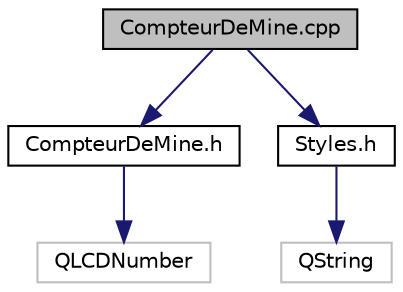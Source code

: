 digraph "CompteurDeMine.cpp"
{
 // LATEX_PDF_SIZE
  edge [fontname="Helvetica",fontsize="10",labelfontname="Helvetica",labelfontsize="10"];
  node [fontname="Helvetica",fontsize="10",shape=record];
  Node1 [label="CompteurDeMine.cpp",height=0.2,width=0.4,color="black", fillcolor="grey75", style="filled", fontcolor="black",tooltip=" "];
  Node1 -> Node2 [color="midnightblue",fontsize="10",style="solid"];
  Node2 [label="CompteurDeMine.h",height=0.2,width=0.4,color="black", fillcolor="white", style="filled",URL="$_compteur_de_mine_8h.html",tooltip=" "];
  Node2 -> Node3 [color="midnightblue",fontsize="10",style="solid"];
  Node3 [label="QLCDNumber",height=0.2,width=0.4,color="grey75", fillcolor="white", style="filled",tooltip=" "];
  Node1 -> Node4 [color="midnightblue",fontsize="10",style="solid"];
  Node4 [label="Styles.h",height=0.2,width=0.4,color="black", fillcolor="white", style="filled",URL="$_styles_8h.html",tooltip=" "];
  Node4 -> Node5 [color="midnightblue",fontsize="10",style="solid"];
  Node5 [label="QString",height=0.2,width=0.4,color="grey75", fillcolor="white", style="filled",tooltip=" "];
}
